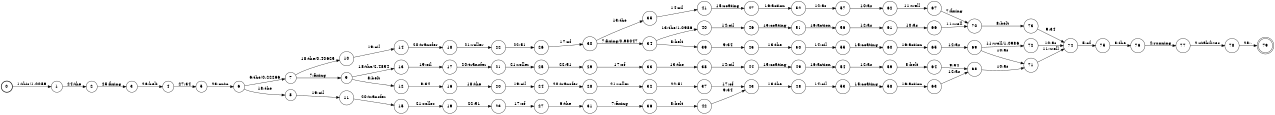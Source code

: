 digraph FST {
rankdir = LR;
size = "8.5,11";
label = "";
center = 1;
orientation = Portrait;
ranksep = "0.4";
nodesep = "0.25";
0 [label = "0", shape = circle, style = bold, fontsize = 14]
	0 -> 1 [label = "1:this/1.0059", fontsize = 14];
1 [label = "1", shape = circle, style = solid, fontsize = 14]
	1 -> 2 [label = "24:the", fontsize = 14];
2 [label = "2", shape = circle, style = solid, fontsize = 14]
	2 -> 3 [label = "25:fixing", fontsize = 14];
3 [label = "3", shape = circle, style = solid, fontsize = 14]
	3 -> 4 [label = "26:belt", fontsize = 14];
4 [label = "4", shape = circle, style = solid, fontsize = 14]
	4 -> 5 [label = "27:34", fontsize = 14];
5 [label = "5", shape = circle, style = solid, fontsize = 14]
	5 -> 6 [label = "23:onto", fontsize = 14];
6 [label = "6", shape = circle, style = solid, fontsize = 14]
	6 -> 7 [label = "6:the/0.22266", fontsize = 14];
	6 -> 8 [label = "18:the", fontsize = 14];
7 [label = "7", shape = circle, style = solid, fontsize = 14]
	7 -> 10 [label = "18:the/0.40625", fontsize = 14];
	7 -> 9 [label = "7:fixing", fontsize = 14];
8 [label = "8", shape = circle, style = solid, fontsize = 14]
	8 -> 11 [label = "19:oil", fontsize = 14];
9 [label = "9", shape = circle, style = solid, fontsize = 14]
	9 -> 13 [label = "18:the/2.4854", fontsize = 14];
	9 -> 12 [label = "8:belt", fontsize = 14];
10 [label = "10", shape = circle, style = solid, fontsize = 14]
	10 -> 14 [label = "19:oil", fontsize = 14];
11 [label = "11", shape = circle, style = solid, fontsize = 14]
	11 -> 15 [label = "20:transfer", fontsize = 14];
12 [label = "12", shape = circle, style = solid, fontsize = 14]
	12 -> 16 [label = "9:34", fontsize = 14];
13 [label = "13", shape = circle, style = solid, fontsize = 14]
	13 -> 17 [label = "19:oil", fontsize = 14];
14 [label = "14", shape = circle, style = solid, fontsize = 14]
	14 -> 18 [label = "20:transfer", fontsize = 14];
15 [label = "15", shape = circle, style = solid, fontsize = 14]
	15 -> 19 [label = "21:roller", fontsize = 14];
16 [label = "16", shape = circle, style = solid, fontsize = 14]
	16 -> 20 [label = "18:the", fontsize = 14];
17 [label = "17", shape = circle, style = solid, fontsize = 14]
	17 -> 21 [label = "20:transfer", fontsize = 14];
18 [label = "18", shape = circle, style = solid, fontsize = 14]
	18 -> 22 [label = "21:roller", fontsize = 14];
19 [label = "19", shape = circle, style = solid, fontsize = 14]
	19 -> 23 [label = "22:51", fontsize = 14];
20 [label = "20", shape = circle, style = solid, fontsize = 14]
	20 -> 24 [label = "19:oil", fontsize = 14];
21 [label = "21", shape = circle, style = solid, fontsize = 14]
	21 -> 25 [label = "21:roller", fontsize = 14];
22 [label = "22", shape = circle, style = solid, fontsize = 14]
	22 -> 26 [label = "22:51", fontsize = 14];
23 [label = "23", shape = circle, style = solid, fontsize = 14]
	23 -> 27 [label = "17:of", fontsize = 14];
24 [label = "24", shape = circle, style = solid, fontsize = 14]
	24 -> 28 [label = "20:transfer", fontsize = 14];
25 [label = "25", shape = circle, style = solid, fontsize = 14]
	25 -> 29 [label = "22:51", fontsize = 14];
26 [label = "26", shape = circle, style = solid, fontsize = 14]
	26 -> 30 [label = "17:of", fontsize = 14];
27 [label = "27", shape = circle, style = solid, fontsize = 14]
	27 -> 31 [label = "6:the", fontsize = 14];
28 [label = "28", shape = circle, style = solid, fontsize = 14]
	28 -> 32 [label = "21:roller", fontsize = 14];
29 [label = "29", shape = circle, style = solid, fontsize = 14]
	29 -> 33 [label = "17:of", fontsize = 14];
30 [label = "30", shape = circle, style = solid, fontsize = 14]
	30 -> 35 [label = "13:the", fontsize = 14];
	30 -> 34 [label = "7:fixing/0.98047", fontsize = 14];
31 [label = "31", shape = circle, style = solid, fontsize = 14]
	31 -> 36 [label = "7:fixing", fontsize = 14];
32 [label = "32", shape = circle, style = solid, fontsize = 14]
	32 -> 37 [label = "22:51", fontsize = 14];
33 [label = "33", shape = circle, style = solid, fontsize = 14]
	33 -> 38 [label = "13:the", fontsize = 14];
34 [label = "34", shape = circle, style = solid, fontsize = 14]
	34 -> 40 [label = "13:the/1.0986", fontsize = 14];
	34 -> 39 [label = "8:belt", fontsize = 14];
35 [label = "35", shape = circle, style = solid, fontsize = 14]
	35 -> 41 [label = "14:oil", fontsize = 14];
36 [label = "36", shape = circle, style = solid, fontsize = 14]
	36 -> 42 [label = "8:belt", fontsize = 14];
37 [label = "37", shape = circle, style = solid, fontsize = 14]
	37 -> 43 [label = "17:of", fontsize = 14];
38 [label = "38", shape = circle, style = solid, fontsize = 14]
	38 -> 44 [label = "14:oil", fontsize = 14];
39 [label = "39", shape = circle, style = solid, fontsize = 14]
	39 -> 45 [label = "9:34", fontsize = 14];
40 [label = "40", shape = circle, style = solid, fontsize = 14]
	40 -> 46 [label = "14:oil", fontsize = 14];
41 [label = "41", shape = circle, style = solid, fontsize = 14]
	41 -> 47 [label = "15:coating", fontsize = 14];
42 [label = "42", shape = circle, style = solid, fontsize = 14]
	42 -> 43 [label = "9:34", fontsize = 14];
43 [label = "43", shape = circle, style = solid, fontsize = 14]
	43 -> 48 [label = "13:the", fontsize = 14];
44 [label = "44", shape = circle, style = solid, fontsize = 14]
	44 -> 49 [label = "15:coating", fontsize = 14];
45 [label = "45", shape = circle, style = solid, fontsize = 14]
	45 -> 50 [label = "13:the", fontsize = 14];
46 [label = "46", shape = circle, style = solid, fontsize = 14]
	46 -> 51 [label = "15:coating", fontsize = 14];
47 [label = "47", shape = circle, style = solid, fontsize = 14]
	47 -> 52 [label = "16:action", fontsize = 14];
48 [label = "48", shape = circle, style = solid, fontsize = 14]
	48 -> 53 [label = "14:oil", fontsize = 14];
49 [label = "49", shape = circle, style = solid, fontsize = 14]
	49 -> 54 [label = "16:action", fontsize = 14];
50 [label = "50", shape = circle, style = solid, fontsize = 14]
	50 -> 55 [label = "14:oil", fontsize = 14];
51 [label = "51", shape = circle, style = solid, fontsize = 14]
	51 -> 56 [label = "16:action", fontsize = 14];
52 [label = "52", shape = circle, style = solid, fontsize = 14]
	52 -> 57 [label = "12:as", fontsize = 14];
53 [label = "53", shape = circle, style = solid, fontsize = 14]
	53 -> 58 [label = "15:coating", fontsize = 14];
54 [label = "54", shape = circle, style = solid, fontsize = 14]
	54 -> 59 [label = "12:as", fontsize = 14];
55 [label = "55", shape = circle, style = solid, fontsize = 14]
	55 -> 60 [label = "15:coating", fontsize = 14];
56 [label = "56", shape = circle, style = solid, fontsize = 14]
	56 -> 61 [label = "12:as", fontsize = 14];
57 [label = "57", shape = circle, style = solid, fontsize = 14]
	57 -> 62 [label = "10:as", fontsize = 14];
58 [label = "58", shape = circle, style = solid, fontsize = 14]
	58 -> 63 [label = "16:action", fontsize = 14];
59 [label = "59", shape = circle, style = solid, fontsize = 14]
	59 -> 64 [label = "8:belt", fontsize = 14];
60 [label = "60", shape = circle, style = solid, fontsize = 14]
	60 -> 65 [label = "16:action", fontsize = 14];
61 [label = "61", shape = circle, style = solid, fontsize = 14]
	61 -> 66 [label = "10:as", fontsize = 14];
62 [label = "62", shape = circle, style = solid, fontsize = 14]
	62 -> 67 [label = "11:well", fontsize = 14];
63 [label = "63", shape = circle, style = solid, fontsize = 14]
	63 -> 68 [label = "12:as", fontsize = 14];
64 [label = "64", shape = circle, style = solid, fontsize = 14]
	64 -> 68 [label = "9:34", fontsize = 14];
65 [label = "65", shape = circle, style = solid, fontsize = 14]
	65 -> 69 [label = "12:as", fontsize = 14];
66 [label = "66", shape = circle, style = solid, fontsize = 14]
	66 -> 70 [label = "11:well", fontsize = 14];
67 [label = "67", shape = circle, style = solid, fontsize = 14]
	67 -> 70 [label = "7:fixing", fontsize = 14];
68 [label = "68", shape = circle, style = solid, fontsize = 14]
	68 -> 71 [label = "10:as", fontsize = 14];
69 [label = "69", shape = circle, style = solid, fontsize = 14]
	69 -> 72 [label = "11:well/1.0986", fontsize = 14];
	69 -> 71 [label = "10:as", fontsize = 14];
70 [label = "70", shape = circle, style = solid, fontsize = 14]
	70 -> 73 [label = "8:belt", fontsize = 14];
71 [label = "71", shape = circle, style = solid, fontsize = 14]
	71 -> 74 [label = "11:well", fontsize = 14];
72 [label = "72", shape = circle, style = solid, fontsize = 14]
	72 -> 74 [label = "10:as", fontsize = 14];
73 [label = "73", shape = circle, style = solid, fontsize = 14]
	73 -> 74 [label = "9:34", fontsize = 14];
74 [label = "74", shape = circle, style = solid, fontsize = 14]
	74 -> 75 [label = "5:of", fontsize = 14];
75 [label = "75", shape = circle, style = solid, fontsize = 14]
	75 -> 76 [label = "3:the", fontsize = 14];
76 [label = "76", shape = circle, style = solid, fontsize = 14]
	76 -> 77 [label = "4:running", fontsize = 14];
77 [label = "77", shape = circle, style = solid, fontsize = 14]
	77 -> 78 [label = "2:stabilizes", fontsize = 14];
78 [label = "78", shape = circle, style = solid, fontsize = 14]
	78 -> 79 [label = "28:.", fontsize = 14];
79 [label = "79", shape = doublecircle, style = solid, fontsize = 14]
}
